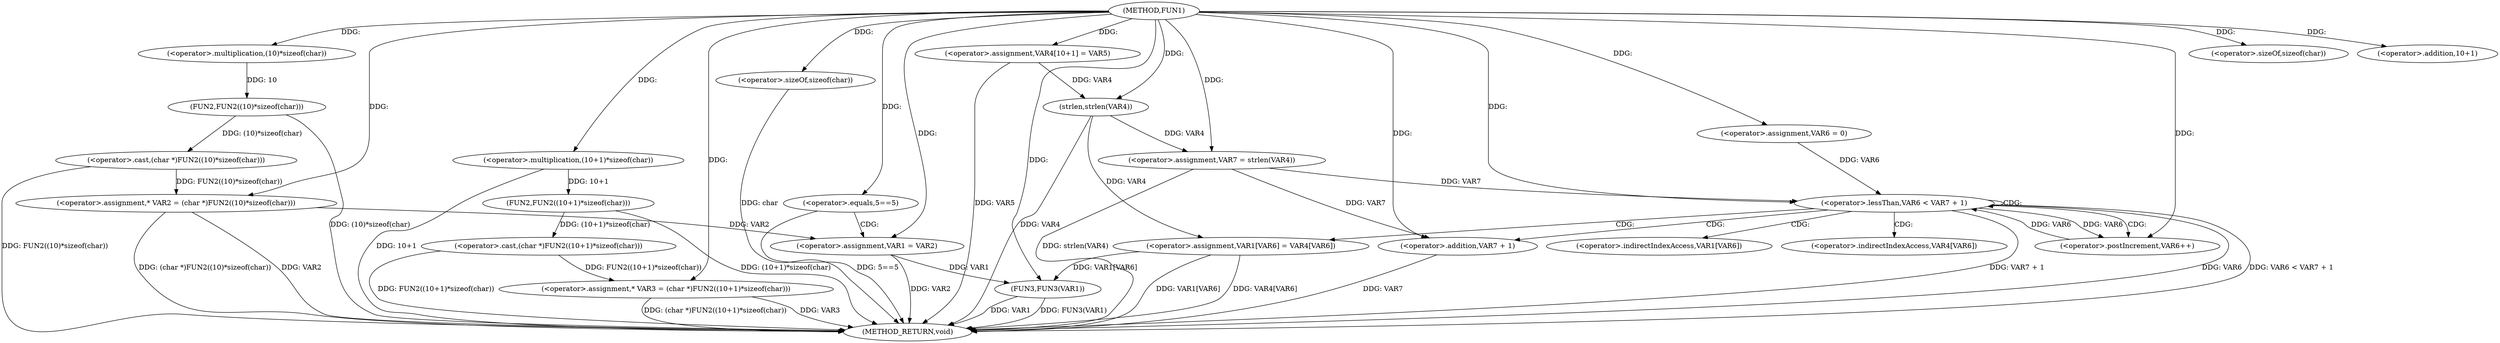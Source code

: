 digraph FUN1 {  
"1000100" [label = "(METHOD,FUN1)" ]
"1000165" [label = "(METHOD_RETURN,void)" ]
"1000104" [label = "(<operator>.assignment,* VAR2 = (char *)FUN2((10)*sizeof(char)))" ]
"1000106" [label = "(<operator>.cast,(char *)FUN2((10)*sizeof(char)))" ]
"1000108" [label = "(FUN2,FUN2((10)*sizeof(char)))" ]
"1000109" [label = "(<operator>.multiplication,(10)*sizeof(char))" ]
"1000111" [label = "(<operator>.sizeOf,sizeof(char))" ]
"1000114" [label = "(<operator>.assignment,* VAR3 = (char *)FUN2((10+1)*sizeof(char)))" ]
"1000116" [label = "(<operator>.cast,(char *)FUN2((10+1)*sizeof(char)))" ]
"1000118" [label = "(FUN2,FUN2((10+1)*sizeof(char)))" ]
"1000119" [label = "(<operator>.multiplication,(10+1)*sizeof(char))" ]
"1000120" [label = "(<operator>.addition,10+1)" ]
"1000123" [label = "(<operator>.sizeOf,sizeof(char))" ]
"1000126" [label = "(<operator>.equals,5==5)" ]
"1000130" [label = "(<operator>.assignment,VAR1 = VAR2)" ]
"1000135" [label = "(<operator>.assignment,VAR4[10+1] = VAR5)" ]
"1000140" [label = "(<operator>.assignment,VAR7 = strlen(VAR4))" ]
"1000142" [label = "(strlen,strlen(VAR4))" ]
"1000145" [label = "(<operator>.assignment,VAR6 = 0)" ]
"1000148" [label = "(<operator>.lessThan,VAR6 < VAR7 + 1)" ]
"1000150" [label = "(<operator>.addition,VAR7 + 1)" ]
"1000153" [label = "(<operator>.postIncrement,VAR6++)" ]
"1000156" [label = "(<operator>.assignment,VAR1[VAR6] = VAR4[VAR6])" ]
"1000163" [label = "(FUN3,FUN3(VAR1))" ]
"1000157" [label = "(<operator>.indirectIndexAccess,VAR1[VAR6])" ]
"1000160" [label = "(<operator>.indirectIndexAccess,VAR4[VAR6])" ]
  "1000140" -> "1000165"  [ label = "DDG: strlen(VAR4)"] 
  "1000106" -> "1000165"  [ label = "DDG: FUN2((10)*sizeof(char))"] 
  "1000150" -> "1000165"  [ label = "DDG: VAR7"] 
  "1000156" -> "1000165"  [ label = "DDG: VAR1[VAR6]"] 
  "1000104" -> "1000165"  [ label = "DDG: VAR2"] 
  "1000114" -> "1000165"  [ label = "DDG: VAR3"] 
  "1000116" -> "1000165"  [ label = "DDG: FUN2((10+1)*sizeof(char))"] 
  "1000148" -> "1000165"  [ label = "DDG: VAR7 + 1"] 
  "1000118" -> "1000165"  [ label = "DDG: (10+1)*sizeof(char)"] 
  "1000163" -> "1000165"  [ label = "DDG: FUN3(VAR1)"] 
  "1000114" -> "1000165"  [ label = "DDG: (char *)FUN2((10+1)*sizeof(char))"] 
  "1000123" -> "1000165"  [ label = "DDG: char"] 
  "1000163" -> "1000165"  [ label = "DDG: VAR1"] 
  "1000126" -> "1000165"  [ label = "DDG: 5==5"] 
  "1000156" -> "1000165"  [ label = "DDG: VAR4[VAR6]"] 
  "1000130" -> "1000165"  [ label = "DDG: VAR2"] 
  "1000148" -> "1000165"  [ label = "DDG: VAR6"] 
  "1000148" -> "1000165"  [ label = "DDG: VAR6 < VAR7 + 1"] 
  "1000119" -> "1000165"  [ label = "DDG: 10+1"] 
  "1000142" -> "1000165"  [ label = "DDG: VAR4"] 
  "1000135" -> "1000165"  [ label = "DDG: VAR5"] 
  "1000104" -> "1000165"  [ label = "DDG: (char *)FUN2((10)*sizeof(char))"] 
  "1000108" -> "1000165"  [ label = "DDG: (10)*sizeof(char)"] 
  "1000106" -> "1000104"  [ label = "DDG: FUN2((10)*sizeof(char))"] 
  "1000100" -> "1000104"  [ label = "DDG: "] 
  "1000108" -> "1000106"  [ label = "DDG: (10)*sizeof(char)"] 
  "1000109" -> "1000108"  [ label = "DDG: 10"] 
  "1000100" -> "1000109"  [ label = "DDG: "] 
  "1000100" -> "1000111"  [ label = "DDG: "] 
  "1000116" -> "1000114"  [ label = "DDG: FUN2((10+1)*sizeof(char))"] 
  "1000100" -> "1000114"  [ label = "DDG: "] 
  "1000118" -> "1000116"  [ label = "DDG: (10+1)*sizeof(char)"] 
  "1000119" -> "1000118"  [ label = "DDG: 10+1"] 
  "1000100" -> "1000119"  [ label = "DDG: "] 
  "1000100" -> "1000120"  [ label = "DDG: "] 
  "1000100" -> "1000123"  [ label = "DDG: "] 
  "1000100" -> "1000126"  [ label = "DDG: "] 
  "1000104" -> "1000130"  [ label = "DDG: VAR2"] 
  "1000100" -> "1000130"  [ label = "DDG: "] 
  "1000100" -> "1000135"  [ label = "DDG: "] 
  "1000142" -> "1000140"  [ label = "DDG: VAR4"] 
  "1000100" -> "1000140"  [ label = "DDG: "] 
  "1000135" -> "1000142"  [ label = "DDG: VAR4"] 
  "1000100" -> "1000142"  [ label = "DDG: "] 
  "1000100" -> "1000145"  [ label = "DDG: "] 
  "1000153" -> "1000148"  [ label = "DDG: VAR6"] 
  "1000145" -> "1000148"  [ label = "DDG: VAR6"] 
  "1000100" -> "1000148"  [ label = "DDG: "] 
  "1000140" -> "1000148"  [ label = "DDG: VAR7"] 
  "1000140" -> "1000150"  [ label = "DDG: VAR7"] 
  "1000100" -> "1000150"  [ label = "DDG: "] 
  "1000148" -> "1000153"  [ label = "DDG: VAR6"] 
  "1000100" -> "1000153"  [ label = "DDG: "] 
  "1000142" -> "1000156"  [ label = "DDG: VAR4"] 
  "1000156" -> "1000163"  [ label = "DDG: VAR1[VAR6]"] 
  "1000130" -> "1000163"  [ label = "DDG: VAR1"] 
  "1000100" -> "1000163"  [ label = "DDG: "] 
  "1000126" -> "1000130"  [ label = "CDG: "] 
  "1000148" -> "1000156"  [ label = "CDG: "] 
  "1000148" -> "1000160"  [ label = "CDG: "] 
  "1000148" -> "1000153"  [ label = "CDG: "] 
  "1000148" -> "1000150"  [ label = "CDG: "] 
  "1000148" -> "1000148"  [ label = "CDG: "] 
  "1000148" -> "1000157"  [ label = "CDG: "] 
}

